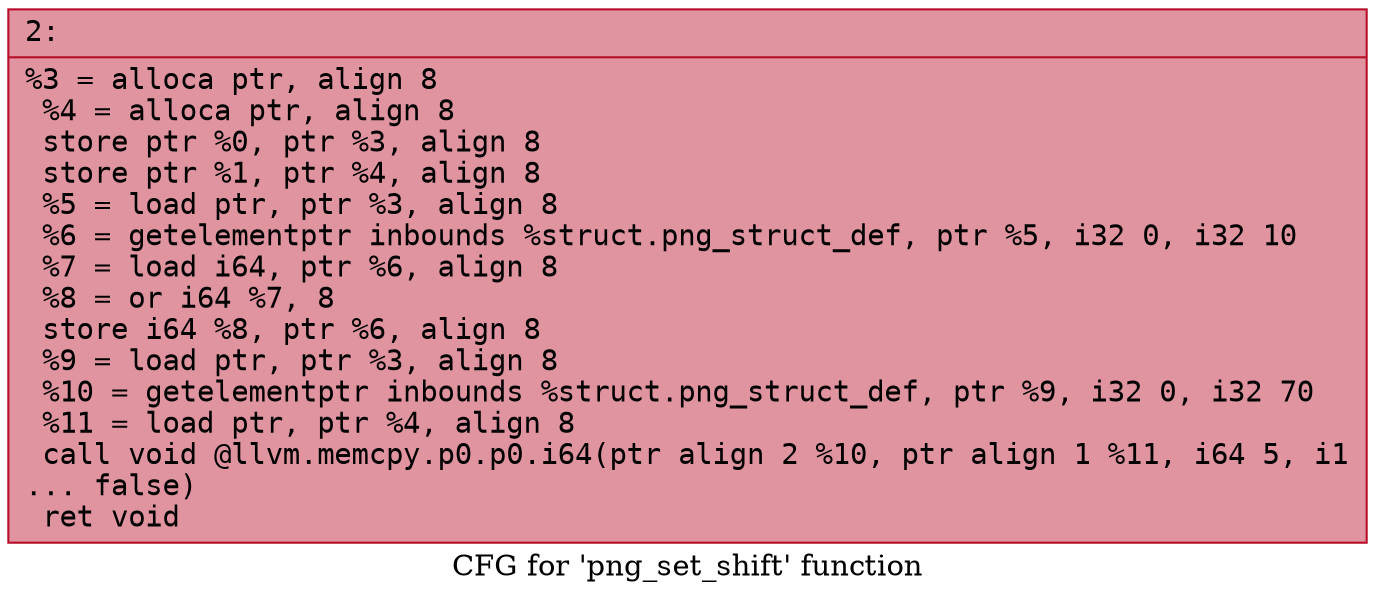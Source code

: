 digraph "CFG for 'png_set_shift' function" {
	label="CFG for 'png_set_shift' function";

	Node0x60000325e3a0 [shape=record,color="#b70d28ff", style=filled, fillcolor="#b70d2870" fontname="Courier",label="{2:\l|  %3 = alloca ptr, align 8\l  %4 = alloca ptr, align 8\l  store ptr %0, ptr %3, align 8\l  store ptr %1, ptr %4, align 8\l  %5 = load ptr, ptr %3, align 8\l  %6 = getelementptr inbounds %struct.png_struct_def, ptr %5, i32 0, i32 10\l  %7 = load i64, ptr %6, align 8\l  %8 = or i64 %7, 8\l  store i64 %8, ptr %6, align 8\l  %9 = load ptr, ptr %3, align 8\l  %10 = getelementptr inbounds %struct.png_struct_def, ptr %9, i32 0, i32 70\l  %11 = load ptr, ptr %4, align 8\l  call void @llvm.memcpy.p0.p0.i64(ptr align 2 %10, ptr align 1 %11, i64 5, i1\l... false)\l  ret void\l}"];
}
